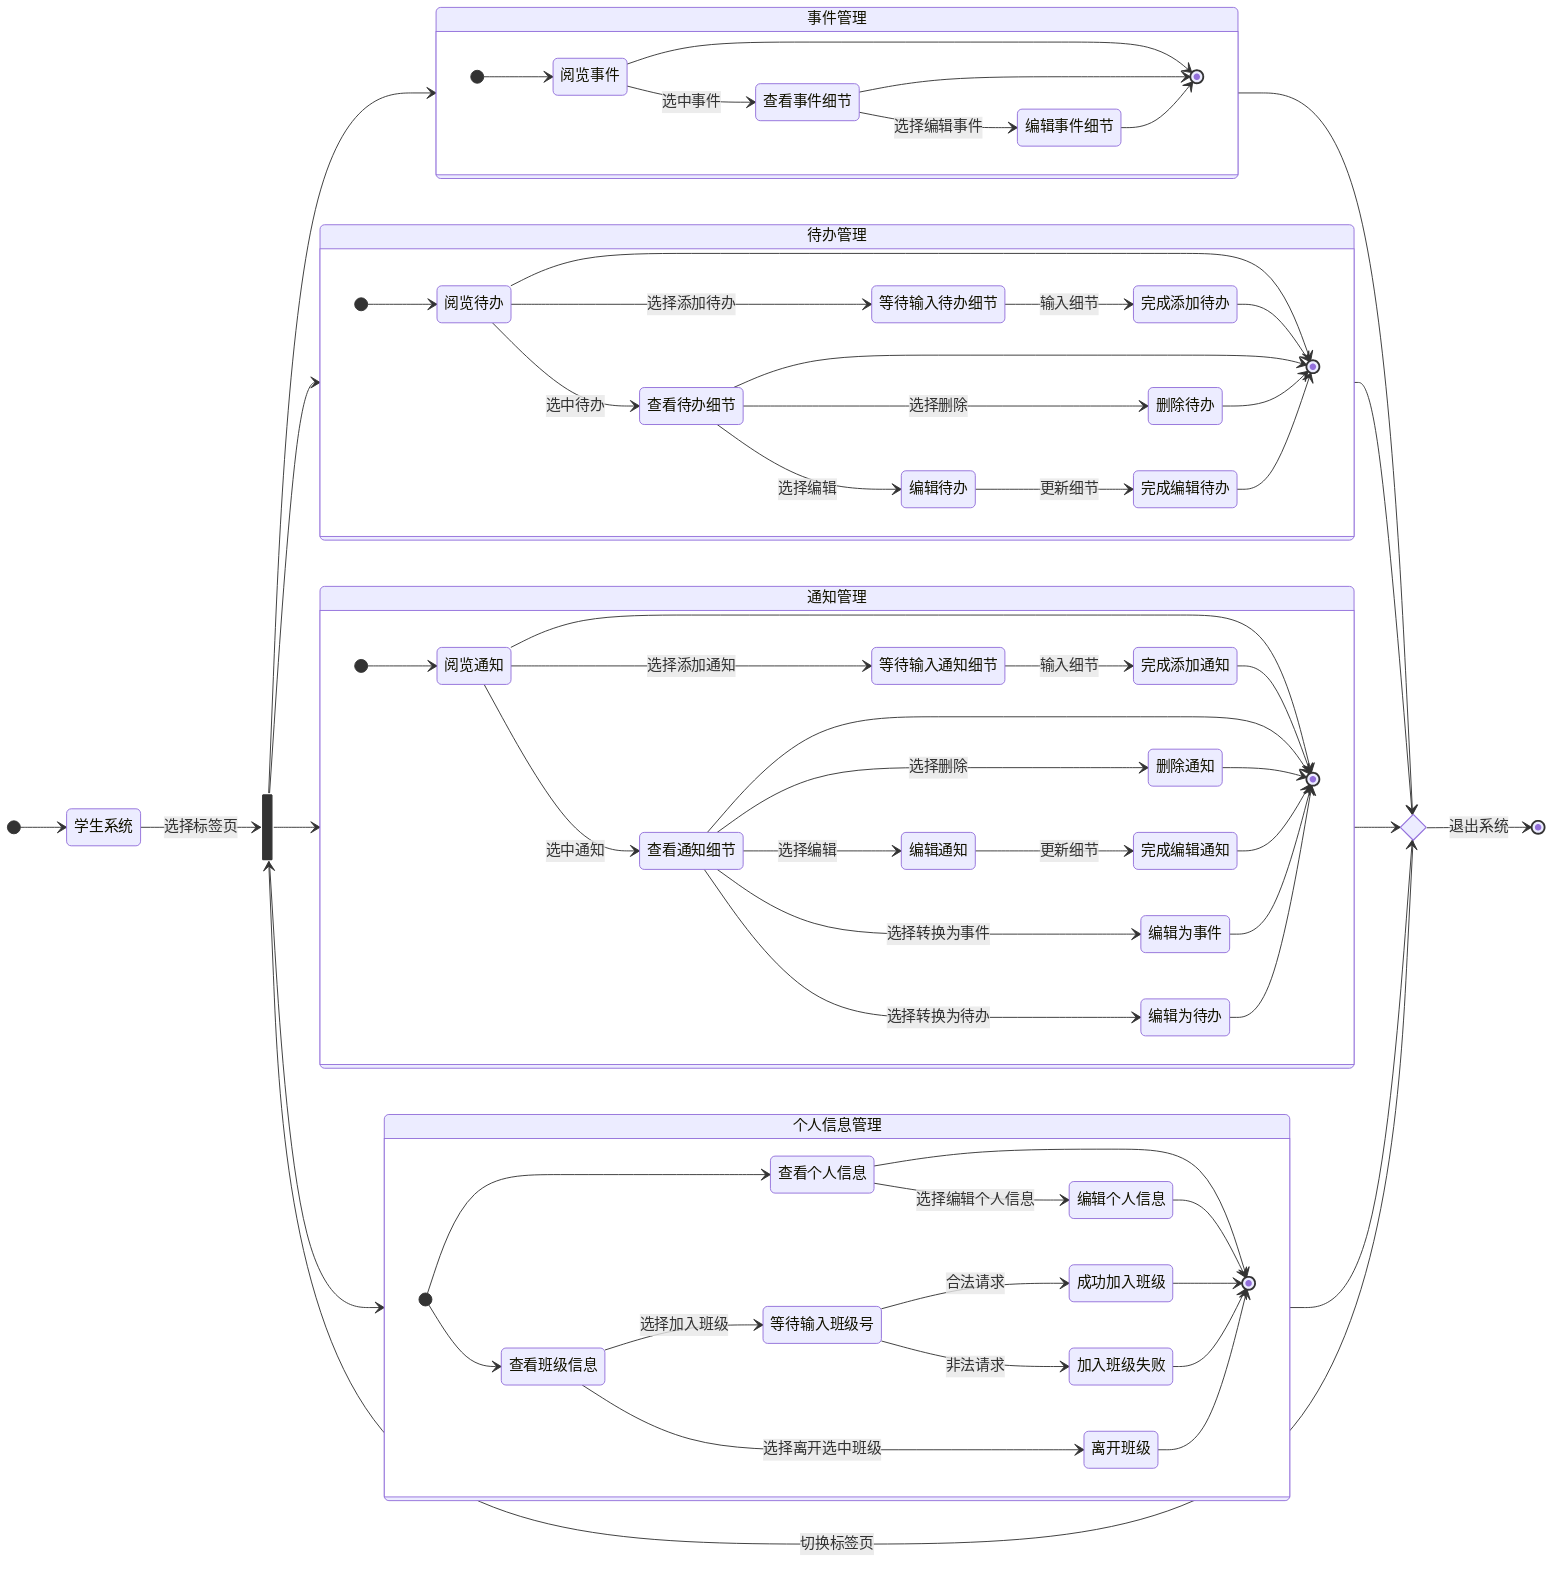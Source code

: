 stateDiagram-v2
    direction LR
    [*] --> 学生系统

    state ChooseTab <<fork>>
    学生系统 --> ChooseTab: 选择标签页
    ChooseTab --> 事件管理
    ChooseTab --> 待办管理
    ChooseTab --> 通知管理
    ChooseTab --> 个人信息管理


    state 事件管理 {
        direction LR
        
        [*] --> 阅览事件
        阅览事件 --> [*]
        阅览事件 --> 查看事件细节: 选中事件
        查看事件细节 --> [*]
        查看事件细节 --> 编辑事件细节: 选择编辑事件
        编辑事件细节 --> [*]
    }

    state 待办管理 {
        direction LR
        
        [*] --> 阅览待办
        阅览待办 --> [*]
        阅览待办 --> 等待输入待办细节: 选择添加待办
        等待输入待办细节 --> 完成添加待办: 输入细节
        完成添加待办 --> [*]
        阅览待办 --> 查看待办细节: 选中待办
        查看待办细节 --> [*]
        查看待办细节 --> 编辑待办: 选择编辑
        编辑待办 --> 完成编辑待办: 更新细节
        查看待办细节 --> 删除待办: 选择删除
        删除待办 --> [*]
        完成编辑待办 --> [*]
    }

    state 通知管理 {
        direction LR
        
        [*] --> 阅览通知
        阅览通知 --> [*]
        阅览通知 --> 等待输入通知细节: 选择添加通知
        等待输入通知细节 --> 完成添加通知: 输入细节
        完成添加通知 --> [*]
        阅览通知 --> 查看通知细节: 选中通知
        查看通知细节 --> [*]
        查看通知细节 --> 编辑通知: 选择编辑
        编辑通知 --> 完成编辑通知: 更新细节
        查看通知细节 --> 删除通知: 选择删除
        删除通知 --> [*]
        完成编辑通知 --> [*]
        查看通知细节 --> 编辑为事件: 选择转换为事件
        查看通知细节 --> 编辑为待办: 选择转换为待办
        编辑为事件 --> [*]
        编辑为待办 --> [*]
    }

    state 个人信息管理 {
        direction LR

        [*] --> 查看个人信息
        查看个人信息 --> [*]
        查看个人信息 --> 编辑个人信息: 选择编辑个人信息
        编辑个人信息 --> [*]
        [*] --> 查看班级信息
        查看班级信息 --> 等待输入班级号: 选择加入班级
        等待输入班级号 --> 成功加入班级: 合法请求
        等待输入班级号 --> 加入班级失败: 非法请求
        查看班级信息 --> 离开班级: 选择离开选中班级
        成功加入班级 --> [*]
        加入班级失败 --> [*]
        离开班级 --> [*]
    }

    state FinalBranch <<choice>>

    FinalBranch --> ChooseTab: 切换标签页
    FinalBranch --> [*]: 退出系统

    事件管理 --> FinalBranch
    待办管理 --> FinalBranch
    通知管理 --> FinalBranch
    个人信息管理 --> FinalBranch